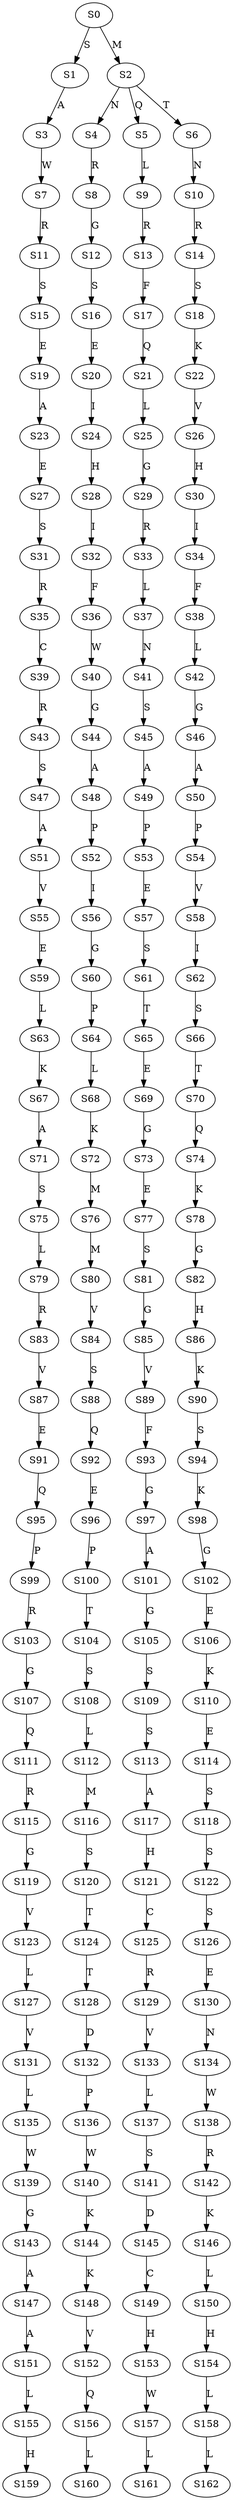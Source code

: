 strict digraph  {
	S0 -> S1 [ label = S ];
	S0 -> S2 [ label = M ];
	S1 -> S3 [ label = A ];
	S2 -> S4 [ label = N ];
	S2 -> S5 [ label = Q ];
	S2 -> S6 [ label = T ];
	S3 -> S7 [ label = W ];
	S4 -> S8 [ label = R ];
	S5 -> S9 [ label = L ];
	S6 -> S10 [ label = N ];
	S7 -> S11 [ label = R ];
	S8 -> S12 [ label = G ];
	S9 -> S13 [ label = R ];
	S10 -> S14 [ label = R ];
	S11 -> S15 [ label = S ];
	S12 -> S16 [ label = S ];
	S13 -> S17 [ label = F ];
	S14 -> S18 [ label = S ];
	S15 -> S19 [ label = E ];
	S16 -> S20 [ label = E ];
	S17 -> S21 [ label = Q ];
	S18 -> S22 [ label = K ];
	S19 -> S23 [ label = A ];
	S20 -> S24 [ label = I ];
	S21 -> S25 [ label = L ];
	S22 -> S26 [ label = V ];
	S23 -> S27 [ label = E ];
	S24 -> S28 [ label = H ];
	S25 -> S29 [ label = G ];
	S26 -> S30 [ label = H ];
	S27 -> S31 [ label = S ];
	S28 -> S32 [ label = I ];
	S29 -> S33 [ label = R ];
	S30 -> S34 [ label = I ];
	S31 -> S35 [ label = R ];
	S32 -> S36 [ label = F ];
	S33 -> S37 [ label = L ];
	S34 -> S38 [ label = F ];
	S35 -> S39 [ label = C ];
	S36 -> S40 [ label = W ];
	S37 -> S41 [ label = N ];
	S38 -> S42 [ label = L ];
	S39 -> S43 [ label = R ];
	S40 -> S44 [ label = G ];
	S41 -> S45 [ label = S ];
	S42 -> S46 [ label = G ];
	S43 -> S47 [ label = S ];
	S44 -> S48 [ label = A ];
	S45 -> S49 [ label = A ];
	S46 -> S50 [ label = A ];
	S47 -> S51 [ label = A ];
	S48 -> S52 [ label = P ];
	S49 -> S53 [ label = P ];
	S50 -> S54 [ label = P ];
	S51 -> S55 [ label = V ];
	S52 -> S56 [ label = I ];
	S53 -> S57 [ label = E ];
	S54 -> S58 [ label = V ];
	S55 -> S59 [ label = E ];
	S56 -> S60 [ label = G ];
	S57 -> S61 [ label = S ];
	S58 -> S62 [ label = I ];
	S59 -> S63 [ label = L ];
	S60 -> S64 [ label = P ];
	S61 -> S65 [ label = T ];
	S62 -> S66 [ label = S ];
	S63 -> S67 [ label = K ];
	S64 -> S68 [ label = L ];
	S65 -> S69 [ label = E ];
	S66 -> S70 [ label = T ];
	S67 -> S71 [ label = A ];
	S68 -> S72 [ label = K ];
	S69 -> S73 [ label = G ];
	S70 -> S74 [ label = Q ];
	S71 -> S75 [ label = S ];
	S72 -> S76 [ label = M ];
	S73 -> S77 [ label = E ];
	S74 -> S78 [ label = K ];
	S75 -> S79 [ label = L ];
	S76 -> S80 [ label = M ];
	S77 -> S81 [ label = S ];
	S78 -> S82 [ label = G ];
	S79 -> S83 [ label = R ];
	S80 -> S84 [ label = V ];
	S81 -> S85 [ label = G ];
	S82 -> S86 [ label = H ];
	S83 -> S87 [ label = V ];
	S84 -> S88 [ label = S ];
	S85 -> S89 [ label = V ];
	S86 -> S90 [ label = K ];
	S87 -> S91 [ label = E ];
	S88 -> S92 [ label = Q ];
	S89 -> S93 [ label = F ];
	S90 -> S94 [ label = S ];
	S91 -> S95 [ label = Q ];
	S92 -> S96 [ label = E ];
	S93 -> S97 [ label = G ];
	S94 -> S98 [ label = K ];
	S95 -> S99 [ label = P ];
	S96 -> S100 [ label = P ];
	S97 -> S101 [ label = A ];
	S98 -> S102 [ label = G ];
	S99 -> S103 [ label = R ];
	S100 -> S104 [ label = T ];
	S101 -> S105 [ label = G ];
	S102 -> S106 [ label = E ];
	S103 -> S107 [ label = G ];
	S104 -> S108 [ label = S ];
	S105 -> S109 [ label = S ];
	S106 -> S110 [ label = K ];
	S107 -> S111 [ label = Q ];
	S108 -> S112 [ label = L ];
	S109 -> S113 [ label = S ];
	S110 -> S114 [ label = E ];
	S111 -> S115 [ label = R ];
	S112 -> S116 [ label = M ];
	S113 -> S117 [ label = A ];
	S114 -> S118 [ label = S ];
	S115 -> S119 [ label = G ];
	S116 -> S120 [ label = S ];
	S117 -> S121 [ label = H ];
	S118 -> S122 [ label = S ];
	S119 -> S123 [ label = V ];
	S120 -> S124 [ label = T ];
	S121 -> S125 [ label = C ];
	S122 -> S126 [ label = S ];
	S123 -> S127 [ label = L ];
	S124 -> S128 [ label = T ];
	S125 -> S129 [ label = R ];
	S126 -> S130 [ label = E ];
	S127 -> S131 [ label = V ];
	S128 -> S132 [ label = D ];
	S129 -> S133 [ label = V ];
	S130 -> S134 [ label = N ];
	S131 -> S135 [ label = L ];
	S132 -> S136 [ label = P ];
	S133 -> S137 [ label = L ];
	S134 -> S138 [ label = W ];
	S135 -> S139 [ label = W ];
	S136 -> S140 [ label = W ];
	S137 -> S141 [ label = S ];
	S138 -> S142 [ label = R ];
	S139 -> S143 [ label = G ];
	S140 -> S144 [ label = K ];
	S141 -> S145 [ label = D ];
	S142 -> S146 [ label = K ];
	S143 -> S147 [ label = A ];
	S144 -> S148 [ label = K ];
	S145 -> S149 [ label = C ];
	S146 -> S150 [ label = L ];
	S147 -> S151 [ label = A ];
	S148 -> S152 [ label = V ];
	S149 -> S153 [ label = H ];
	S150 -> S154 [ label = H ];
	S151 -> S155 [ label = L ];
	S152 -> S156 [ label = Q ];
	S153 -> S157 [ label = W ];
	S154 -> S158 [ label = L ];
	S155 -> S159 [ label = H ];
	S156 -> S160 [ label = L ];
	S157 -> S161 [ label = L ];
	S158 -> S162 [ label = L ];
}
